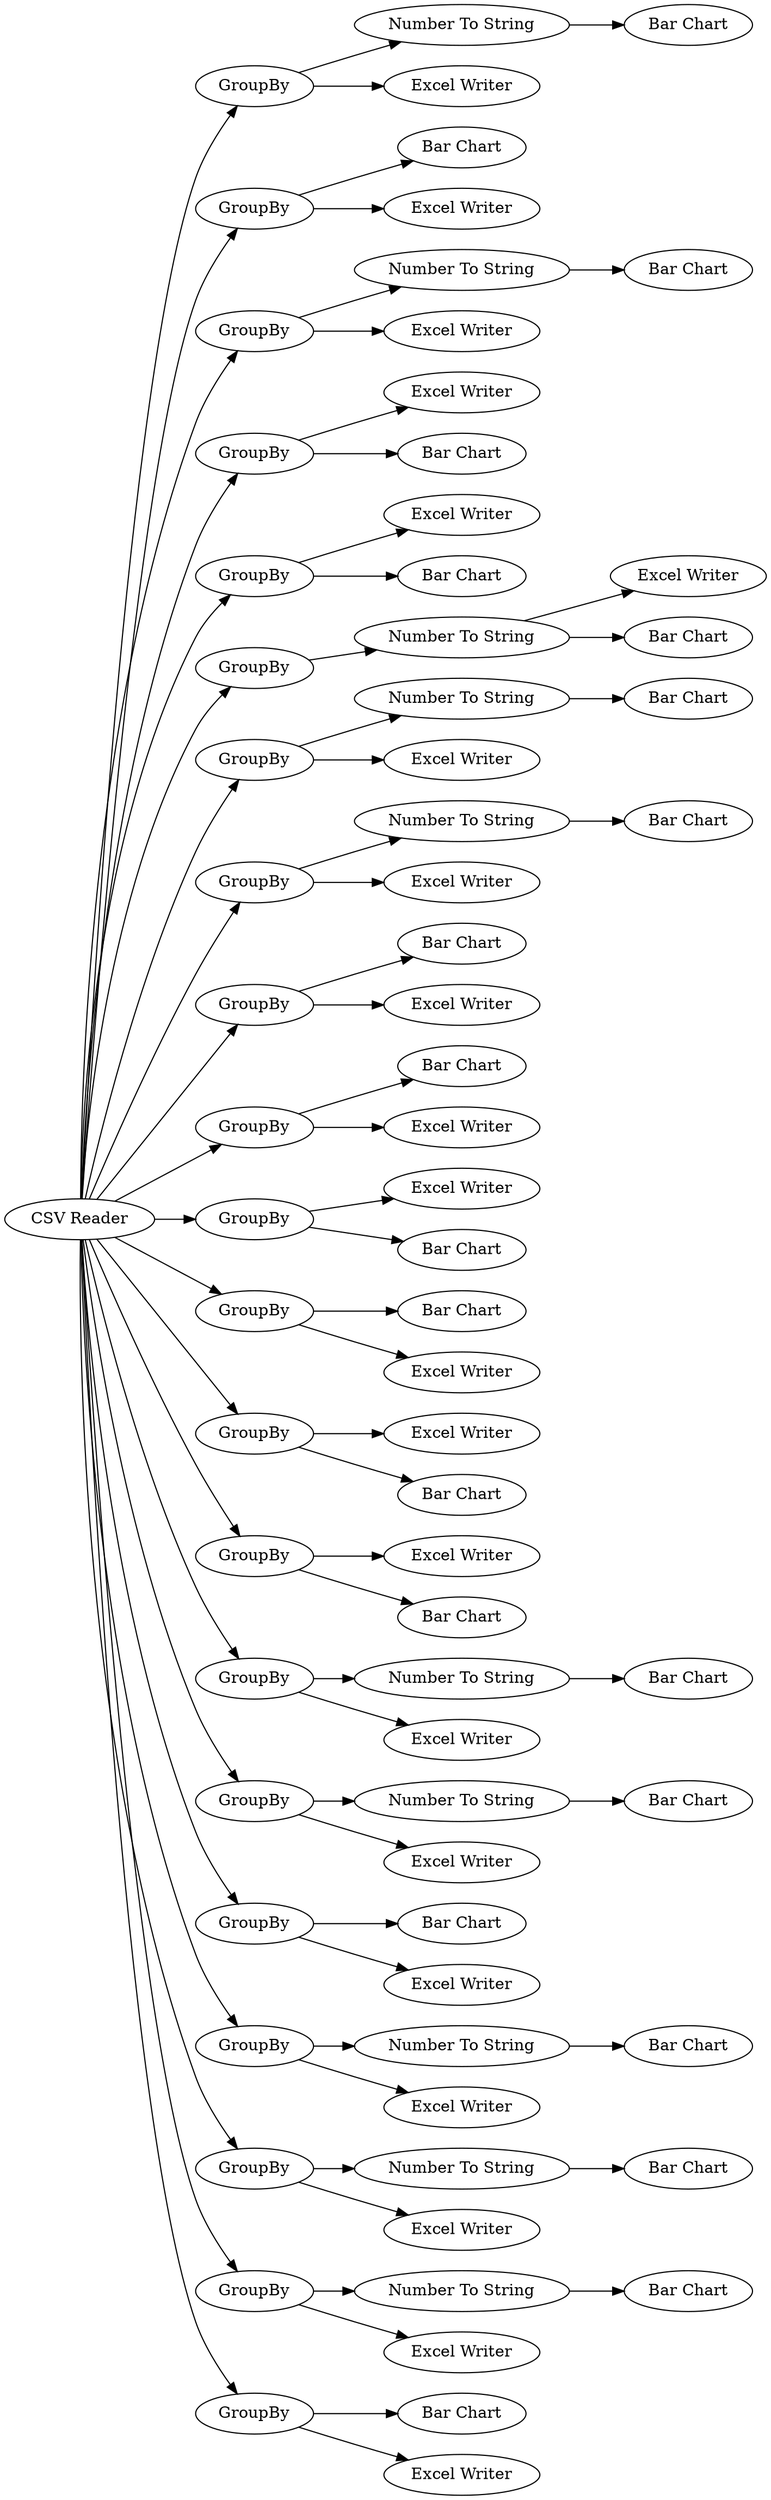 digraph {
	13 -> 26
	75 -> 44
	6 -> 31
	7 -> 22
	2 -> 6
	5 -> 61
	2 -> 3
	16 -> 37
	7 -> 63
	42 -> 53
	39 -> 50
	2 -> 17
	2 -> 8
	12 -> 56
	2 -> 11
	2 -> 39
	2 -> 4
	43 -> 74
	2 -> 12
	8 -> 23
	50 -> 45
	2 -> 40
	5 -> 20
	29 -> 30
	14 -> 28
	10 -> 36
	2 -> 41
	51 -> 46
	40 -> 71
	8 -> 64
	10 -> 58
	42 -> 73
	53 -> 48
	26 -> 25
	52 -> 49
	15 -> 68
	17 -> 32
	2 -> 10
	6 -> 62
	2 -> 15
	2 -> 42
	2 -> 16
	14 -> 67
	39 -> 70
	3 -> 60
	2 -> 7
	2 -> 38
	2 -> 43
	41 -> 72
	2 -> 14
	11 -> 35
	15 -> 29
	28 -> 27
	4 -> 59
	9 -> 24
	3 -> 19
	17 -> 54
	13 -> 66
	37 -> 55
	37 -> 33
	9 -> 65
	2 -> 13
	11 -> 57
	4 -> 18
	38 -> 69
	2 -> 9
	38 -> 75
	43 -> 47
	22 -> 21
	2 -> 5
	12 -> 34
	40 -> 51
	41 -> 52
	27 [label="Bar Chart"]
	57 [label="Excel Writer"]
	55 [label="Excel Writer"]
	7 [label=GroupBy]
	9 [label=GroupBy]
	45 [label="Bar Chart"]
	52 [label="Number To String"]
	18 [label="Bar Chart"]
	26 [label="Number To String"]
	58 [label="Excel Writer"]
	21 [label="Bar Chart"]
	8 [label=GroupBy]
	74 [label="Excel Writer"]
	17 [label=GroupBy]
	3 [label=GroupBy]
	19 [label="Bar Chart"]
	24 [label="Bar Chart"]
	64 [label="Excel Writer"]
	49 [label="Bar Chart"]
	41 [label=GroupBy]
	31 [label="Bar Chart"]
	51 [label="Number To String"]
	56 [label="Excel Writer"]
	6 [label=GroupBy]
	15 [label=GroupBy]
	54 [label="Excel Writer"]
	25 [label="Bar Chart"]
	12 [label=GroupBy]
	10 [label=GroupBy]
	59 [label="Excel Writer"]
	16 [label=GroupBy]
	75 [label="Number To String"]
	30 [label="Bar Chart"]
	48 [label="Bar Chart"]
	50 [label="Number To String"]
	42 [label=GroupBy]
	22 [label="Number To String"]
	68 [label="Excel Writer"]
	28 [label="Number To String"]
	67 [label="Excel Writer"]
	53 [label="Number To String"]
	11 [label=GroupBy]
	4 [label=GroupBy]
	23 [label="Bar Chart"]
	72 [label="Excel Writer"]
	61 [label="Excel Writer"]
	63 [label="Excel Writer"]
	47 [label="Bar Chart"]
	44 [label="Bar Chart"]
	14 [label=GroupBy]
	38 [label=GroupBy]
	60 [label="Excel Writer"]
	73 [label="Excel Writer"]
	5 [label=GroupBy]
	13 [label=GroupBy]
	43 [label=GroupBy]
	20 [label="Bar Chart"]
	62 [label="Excel Writer"]
	35 [label="Bar Chart"]
	34 [label="Bar Chart"]
	66 [label="Excel Writer"]
	65 [label="Excel Writer"]
	36 [label="Bar Chart"]
	29 [label="Number To String"]
	69 [label="Excel Writer"]
	70 [label="Excel Writer"]
	71 [label="Excel Writer"]
	46 [label="Bar Chart"]
	40 [label=GroupBy]
	39 [label=GroupBy]
	33 [label="Bar Chart"]
	32 [label="Bar Chart"]
	2 [label="CSV Reader"]
	37 [label="Number To String"]
	rankdir=LR
}

